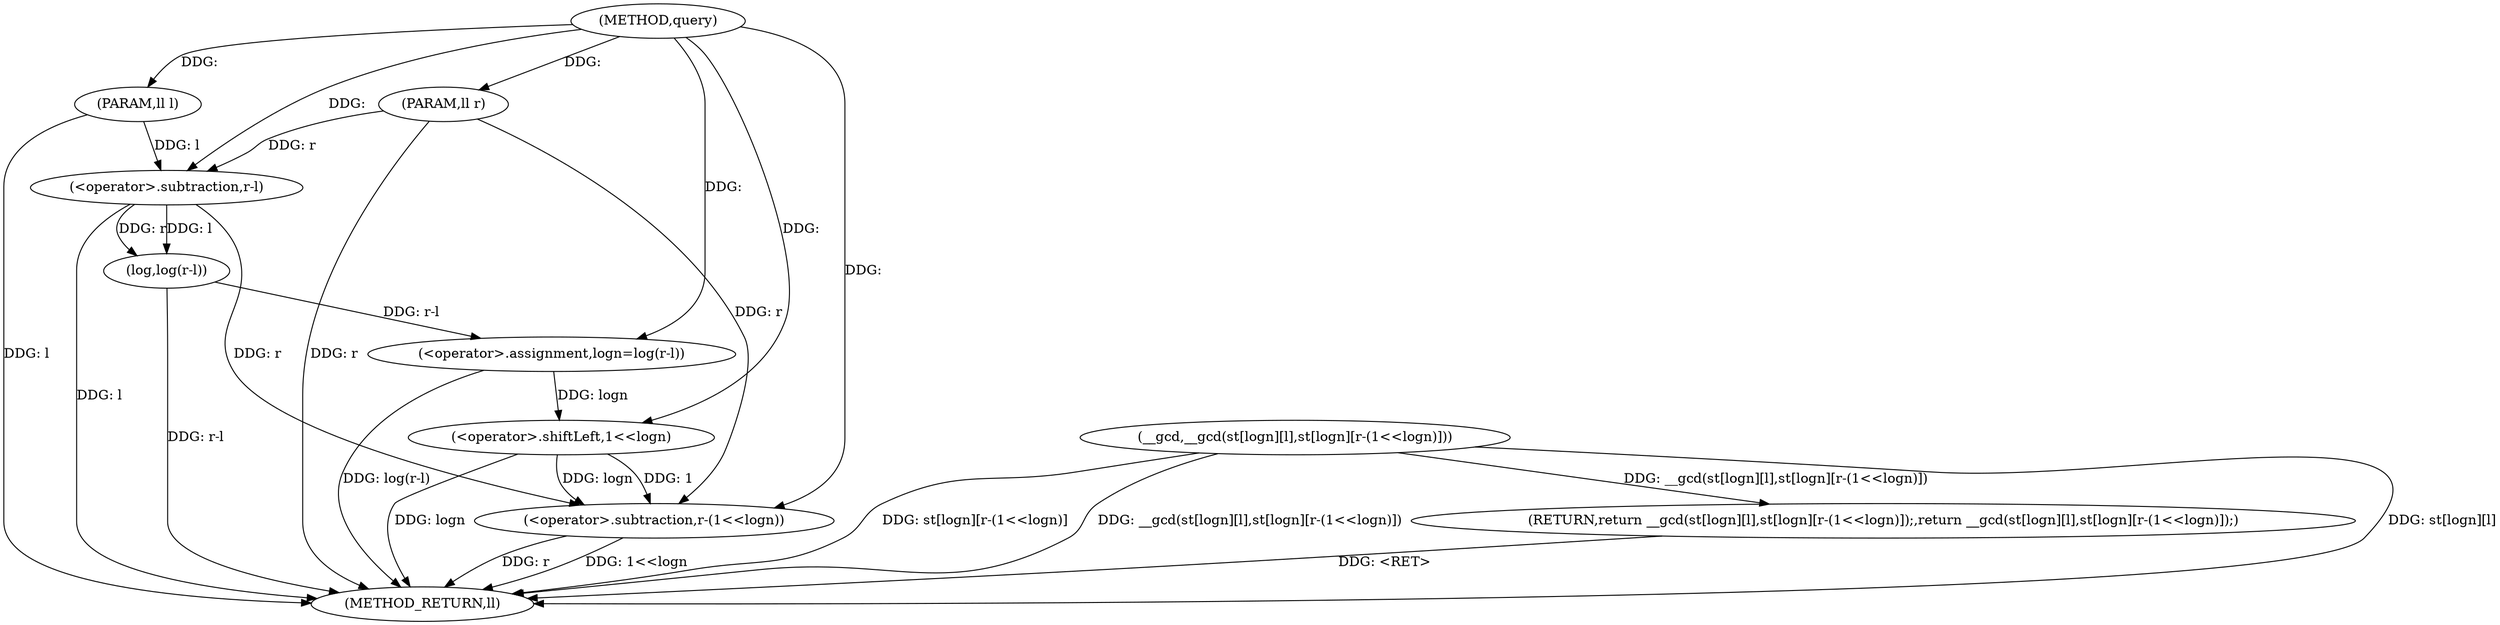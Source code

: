 digraph "query" {  
"1000192" [label = "(METHOD,query)" ]
"1000219" [label = "(METHOD_RETURN,ll)" ]
"1000193" [label = "(PARAM,ll l)" ]
"1000194" [label = "(PARAM,ll r)" ]
"1000197" [label = "(<operator>.assignment,logn=log(r-l))" ]
"1000203" [label = "(RETURN,return __gcd(st[logn][l],st[logn][r-(1<<logn)]);,return __gcd(st[logn][l],st[logn][r-(1<<logn)]);)" ]
"1000204" [label = "(__gcd,__gcd(st[logn][l],st[logn][r-(1<<logn)]))" ]
"1000199" [label = "(log,log(r-l))" ]
"1000200" [label = "(<operator>.subtraction,r-l)" ]
"1000214" [label = "(<operator>.subtraction,r-(1<<logn))" ]
"1000216" [label = "(<operator>.shiftLeft,1<<logn)" ]
  "1000193" -> "1000219"  [ label = "DDG: l"] 
  "1000194" -> "1000219"  [ label = "DDG: r"] 
  "1000200" -> "1000219"  [ label = "DDG: l"] 
  "1000199" -> "1000219"  [ label = "DDG: r-l"] 
  "1000197" -> "1000219"  [ label = "DDG: log(r-l)"] 
  "1000204" -> "1000219"  [ label = "DDG: st[logn][l]"] 
  "1000214" -> "1000219"  [ label = "DDG: r"] 
  "1000216" -> "1000219"  [ label = "DDG: logn"] 
  "1000214" -> "1000219"  [ label = "DDG: 1<<logn"] 
  "1000204" -> "1000219"  [ label = "DDG: st[logn][r-(1<<logn)]"] 
  "1000204" -> "1000219"  [ label = "DDG: __gcd(st[logn][l],st[logn][r-(1<<logn)])"] 
  "1000203" -> "1000219"  [ label = "DDG: <RET>"] 
  "1000192" -> "1000193"  [ label = "DDG: "] 
  "1000192" -> "1000194"  [ label = "DDG: "] 
  "1000199" -> "1000197"  [ label = "DDG: r-l"] 
  "1000204" -> "1000203"  [ label = "DDG: __gcd(st[logn][l],st[logn][r-(1<<logn)])"] 
  "1000192" -> "1000197"  [ label = "DDG: "] 
  "1000200" -> "1000199"  [ label = "DDG: r"] 
  "1000200" -> "1000199"  [ label = "DDG: l"] 
  "1000194" -> "1000200"  [ label = "DDG: r"] 
  "1000192" -> "1000200"  [ label = "DDG: "] 
  "1000193" -> "1000200"  [ label = "DDG: l"] 
  "1000200" -> "1000214"  [ label = "DDG: r"] 
  "1000194" -> "1000214"  [ label = "DDG: r"] 
  "1000192" -> "1000214"  [ label = "DDG: "] 
  "1000216" -> "1000214"  [ label = "DDG: logn"] 
  "1000216" -> "1000214"  [ label = "DDG: 1"] 
  "1000192" -> "1000216"  [ label = "DDG: "] 
  "1000197" -> "1000216"  [ label = "DDG: logn"] 
}
